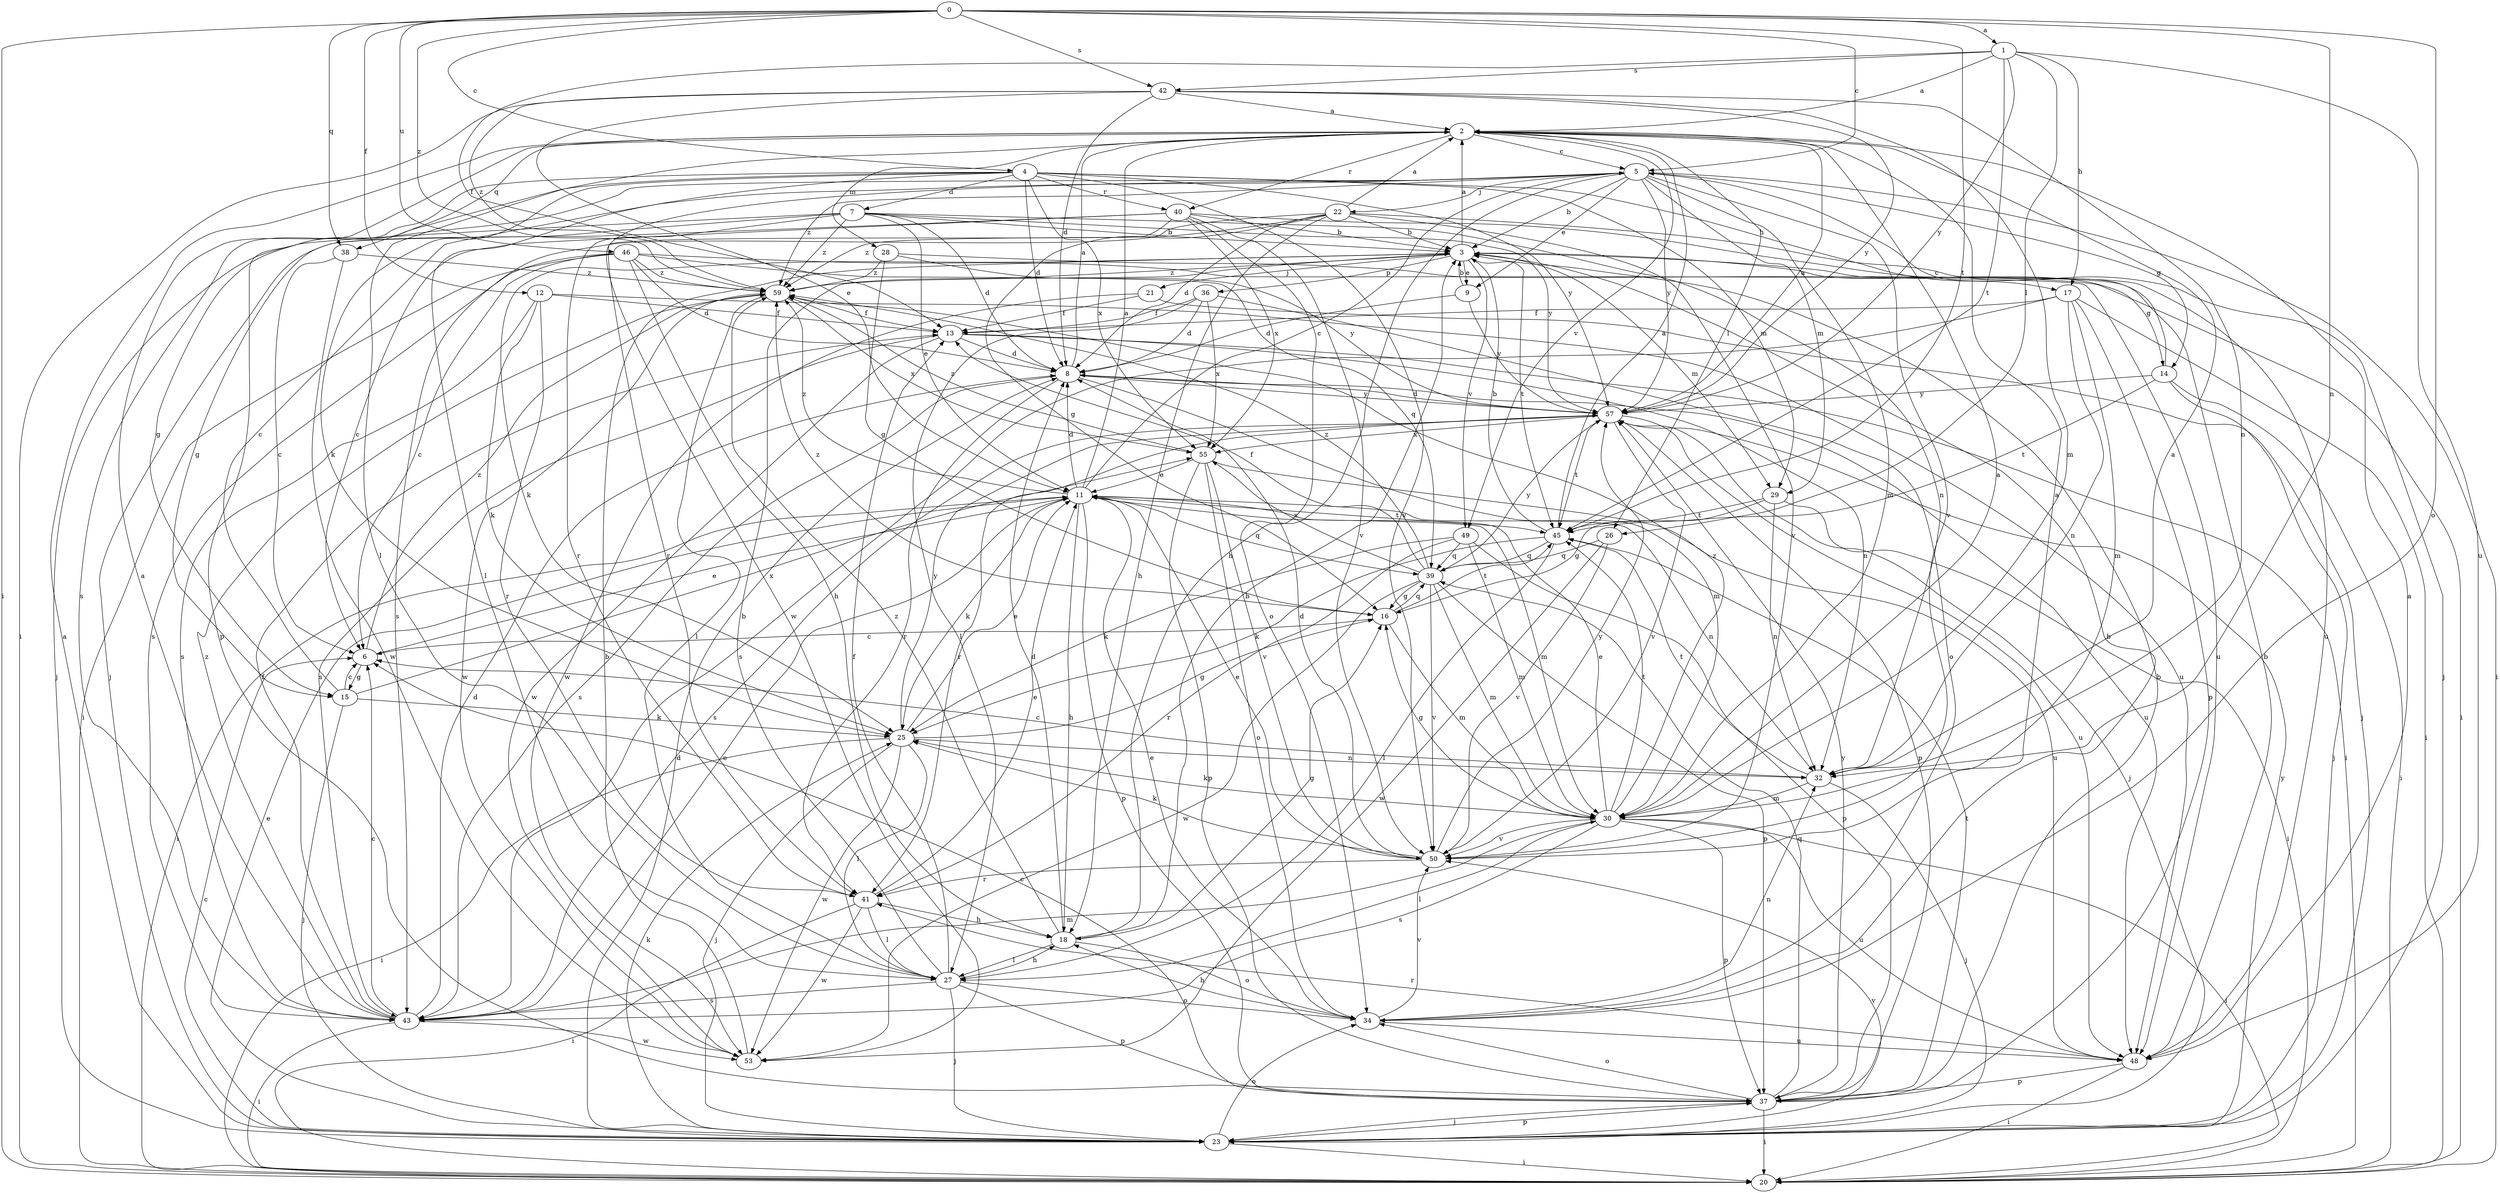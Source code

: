 strict digraph  {
0;
1;
2;
3;
4;
5;
6;
7;
8;
9;
11;
12;
13;
14;
15;
16;
17;
18;
20;
21;
22;
23;
25;
26;
27;
28;
29;
30;
32;
34;
36;
37;
38;
39;
40;
41;
42;
43;
45;
46;
48;
49;
50;
53;
55;
57;
59;
0 -> 1  [label=a];
0 -> 4  [label=c];
0 -> 5  [label=c];
0 -> 12  [label=f];
0 -> 20  [label=i];
0 -> 32  [label=n];
0 -> 34  [label=o];
0 -> 38  [label=q];
0 -> 42  [label=s];
0 -> 45  [label=t];
0 -> 46  [label=u];
0 -> 59  [label=z];
1 -> 2  [label=a];
1 -> 13  [label=f];
1 -> 17  [label=h];
1 -> 26  [label=l];
1 -> 42  [label=s];
1 -> 45  [label=t];
1 -> 48  [label=u];
1 -> 57  [label=y];
2 -> 5  [label=c];
2 -> 26  [label=l];
2 -> 27  [label=l];
2 -> 28  [label=m];
2 -> 38  [label=q];
2 -> 40  [label=r];
2 -> 49  [label=v];
3 -> 2  [label=a];
3 -> 9  [label=e];
3 -> 14  [label=g];
3 -> 21  [label=j];
3 -> 25  [label=k];
3 -> 29  [label=m];
3 -> 36  [label=p];
3 -> 45  [label=t];
3 -> 49  [label=v];
3 -> 59  [label=z];
4 -> 7  [label=d];
4 -> 8  [label=d];
4 -> 17  [label=h];
4 -> 25  [label=k];
4 -> 27  [label=l];
4 -> 29  [label=m];
4 -> 37  [label=p];
4 -> 40  [label=r];
4 -> 43  [label=s];
4 -> 50  [label=v];
4 -> 55  [label=x];
4 -> 57  [label=y];
5 -> 3  [label=b];
5 -> 9  [label=e];
5 -> 14  [label=g];
5 -> 15  [label=g];
5 -> 18  [label=h];
5 -> 20  [label=i];
5 -> 22  [label=j];
5 -> 29  [label=m];
5 -> 30  [label=m];
5 -> 50  [label=v];
5 -> 53  [label=w];
5 -> 57  [label=y];
5 -> 59  [label=z];
6 -> 11  [label=e];
6 -> 15  [label=g];
6 -> 59  [label=z];
7 -> 3  [label=b];
7 -> 8  [label=d];
7 -> 11  [label=e];
7 -> 15  [label=g];
7 -> 23  [label=j];
7 -> 32  [label=n];
7 -> 41  [label=r];
7 -> 57  [label=y];
7 -> 59  [label=z];
8 -> 2  [label=a];
8 -> 30  [label=m];
8 -> 41  [label=r];
8 -> 43  [label=s];
8 -> 48  [label=u];
8 -> 57  [label=y];
9 -> 3  [label=b];
9 -> 8  [label=d];
9 -> 57  [label=y];
11 -> 2  [label=a];
11 -> 5  [label=c];
11 -> 8  [label=d];
11 -> 18  [label=h];
11 -> 20  [label=i];
11 -> 25  [label=k];
11 -> 30  [label=m];
11 -> 32  [label=n];
11 -> 37  [label=p];
11 -> 39  [label=q];
11 -> 45  [label=t];
11 -> 59  [label=z];
12 -> 13  [label=f];
12 -> 25  [label=k];
12 -> 41  [label=r];
12 -> 43  [label=s];
12 -> 48  [label=u];
13 -> 8  [label=d];
13 -> 20  [label=i];
13 -> 32  [label=n];
13 -> 43  [label=s];
13 -> 53  [label=w];
14 -> 5  [label=c];
14 -> 20  [label=i];
14 -> 23  [label=j];
14 -> 45  [label=t];
14 -> 57  [label=y];
15 -> 5  [label=c];
15 -> 6  [label=c];
15 -> 23  [label=j];
15 -> 25  [label=k];
15 -> 55  [label=x];
16 -> 6  [label=c];
16 -> 30  [label=m];
16 -> 39  [label=q];
16 -> 45  [label=t];
16 -> 59  [label=z];
17 -> 13  [label=f];
17 -> 20  [label=i];
17 -> 30  [label=m];
17 -> 32  [label=n];
17 -> 37  [label=p];
17 -> 43  [label=s];
18 -> 3  [label=b];
18 -> 8  [label=d];
18 -> 16  [label=g];
18 -> 27  [label=l];
18 -> 34  [label=o];
18 -> 59  [label=z];
21 -> 13  [label=f];
21 -> 23  [label=j];
21 -> 53  [label=w];
22 -> 2  [label=a];
22 -> 3  [label=b];
22 -> 8  [label=d];
22 -> 16  [label=g];
22 -> 18  [label=h];
22 -> 23  [label=j];
22 -> 43  [label=s];
22 -> 50  [label=v];
22 -> 59  [label=z];
23 -> 2  [label=a];
23 -> 6  [label=c];
23 -> 8  [label=d];
23 -> 11  [label=e];
23 -> 20  [label=i];
23 -> 25  [label=k];
23 -> 34  [label=o];
23 -> 37  [label=p];
23 -> 50  [label=v];
23 -> 57  [label=y];
25 -> 11  [label=e];
25 -> 16  [label=g];
25 -> 20  [label=i];
25 -> 23  [label=j];
25 -> 27  [label=l];
25 -> 32  [label=n];
25 -> 53  [label=w];
25 -> 57  [label=y];
26 -> 39  [label=q];
26 -> 50  [label=v];
26 -> 53  [label=w];
27 -> 3  [label=b];
27 -> 13  [label=f];
27 -> 18  [label=h];
27 -> 23  [label=j];
27 -> 34  [label=o];
27 -> 37  [label=p];
27 -> 43  [label=s];
28 -> 16  [label=g];
28 -> 20  [label=i];
28 -> 57  [label=y];
28 -> 59  [label=z];
29 -> 16  [label=g];
29 -> 20  [label=i];
29 -> 32  [label=n];
29 -> 45  [label=t];
30 -> 2  [label=a];
30 -> 11  [label=e];
30 -> 16  [label=g];
30 -> 20  [label=i];
30 -> 25  [label=k];
30 -> 27  [label=l];
30 -> 37  [label=p];
30 -> 43  [label=s];
30 -> 45  [label=t];
30 -> 48  [label=u];
30 -> 50  [label=v];
30 -> 59  [label=z];
32 -> 2  [label=a];
32 -> 6  [label=c];
32 -> 23  [label=j];
32 -> 30  [label=m];
32 -> 45  [label=t];
34 -> 3  [label=b];
34 -> 11  [label=e];
34 -> 18  [label=h];
34 -> 32  [label=n];
34 -> 48  [label=u];
34 -> 50  [label=v];
36 -> 8  [label=d];
36 -> 13  [label=f];
36 -> 27  [label=l];
36 -> 34  [label=o];
36 -> 55  [label=x];
37 -> 3  [label=b];
37 -> 6  [label=c];
37 -> 20  [label=i];
37 -> 23  [label=j];
37 -> 34  [label=o];
37 -> 39  [label=q];
37 -> 45  [label=t];
37 -> 57  [label=y];
38 -> 6  [label=c];
38 -> 53  [label=w];
38 -> 59  [label=z];
39 -> 13  [label=f];
39 -> 16  [label=g];
39 -> 30  [label=m];
39 -> 37  [label=p];
39 -> 50  [label=v];
39 -> 53  [label=w];
39 -> 55  [label=x];
39 -> 57  [label=y];
39 -> 59  [label=z];
40 -> 3  [label=b];
40 -> 6  [label=c];
40 -> 23  [label=j];
40 -> 34  [label=o];
40 -> 41  [label=r];
40 -> 48  [label=u];
40 -> 50  [label=v];
40 -> 55  [label=x];
41 -> 11  [label=e];
41 -> 18  [label=h];
41 -> 20  [label=i];
41 -> 27  [label=l];
41 -> 53  [label=w];
42 -> 2  [label=a];
42 -> 8  [label=d];
42 -> 11  [label=e];
42 -> 20  [label=i];
42 -> 30  [label=m];
42 -> 32  [label=n];
42 -> 57  [label=y];
42 -> 59  [label=z];
43 -> 2  [label=a];
43 -> 6  [label=c];
43 -> 8  [label=d];
43 -> 11  [label=e];
43 -> 13  [label=f];
43 -> 20  [label=i];
43 -> 30  [label=m];
43 -> 53  [label=w];
43 -> 59  [label=z];
45 -> 2  [label=a];
45 -> 3  [label=b];
45 -> 25  [label=k];
45 -> 27  [label=l];
45 -> 39  [label=q];
46 -> 6  [label=c];
46 -> 8  [label=d];
46 -> 18  [label=h];
46 -> 20  [label=i];
46 -> 39  [label=q];
46 -> 43  [label=s];
46 -> 48  [label=u];
46 -> 59  [label=z];
48 -> 2  [label=a];
48 -> 3  [label=b];
48 -> 20  [label=i];
48 -> 37  [label=p];
48 -> 41  [label=r];
49 -> 25  [label=k];
49 -> 30  [label=m];
49 -> 37  [label=p];
49 -> 39  [label=q];
49 -> 41  [label=r];
50 -> 2  [label=a];
50 -> 8  [label=d];
50 -> 11  [label=e];
50 -> 25  [label=k];
50 -> 41  [label=r];
50 -> 57  [label=y];
53 -> 3  [label=b];
55 -> 11  [label=e];
55 -> 34  [label=o];
55 -> 37  [label=p];
55 -> 48  [label=u];
55 -> 50  [label=v];
55 -> 59  [label=z];
57 -> 2  [label=a];
57 -> 8  [label=d];
57 -> 23  [label=j];
57 -> 37  [label=p];
57 -> 41  [label=r];
57 -> 43  [label=s];
57 -> 45  [label=t];
57 -> 48  [label=u];
57 -> 50  [label=v];
57 -> 55  [label=x];
59 -> 13  [label=f];
59 -> 27  [label=l];
59 -> 53  [label=w];
59 -> 55  [label=x];
}
